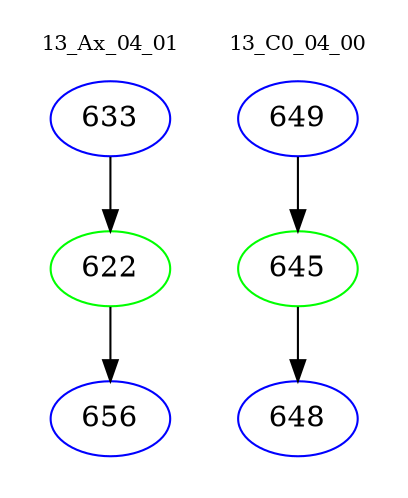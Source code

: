 digraph{
subgraph cluster_0 {
color = white
label = "13_Ax_04_01";
fontsize=10;
T0_633 [label="633", color="blue"]
T0_633 -> T0_622 [color="black"]
T0_622 [label="622", color="green"]
T0_622 -> T0_656 [color="black"]
T0_656 [label="656", color="blue"]
}
subgraph cluster_1 {
color = white
label = "13_C0_04_00";
fontsize=10;
T1_649 [label="649", color="blue"]
T1_649 -> T1_645 [color="black"]
T1_645 [label="645", color="green"]
T1_645 -> T1_648 [color="black"]
T1_648 [label="648", color="blue"]
}
}
